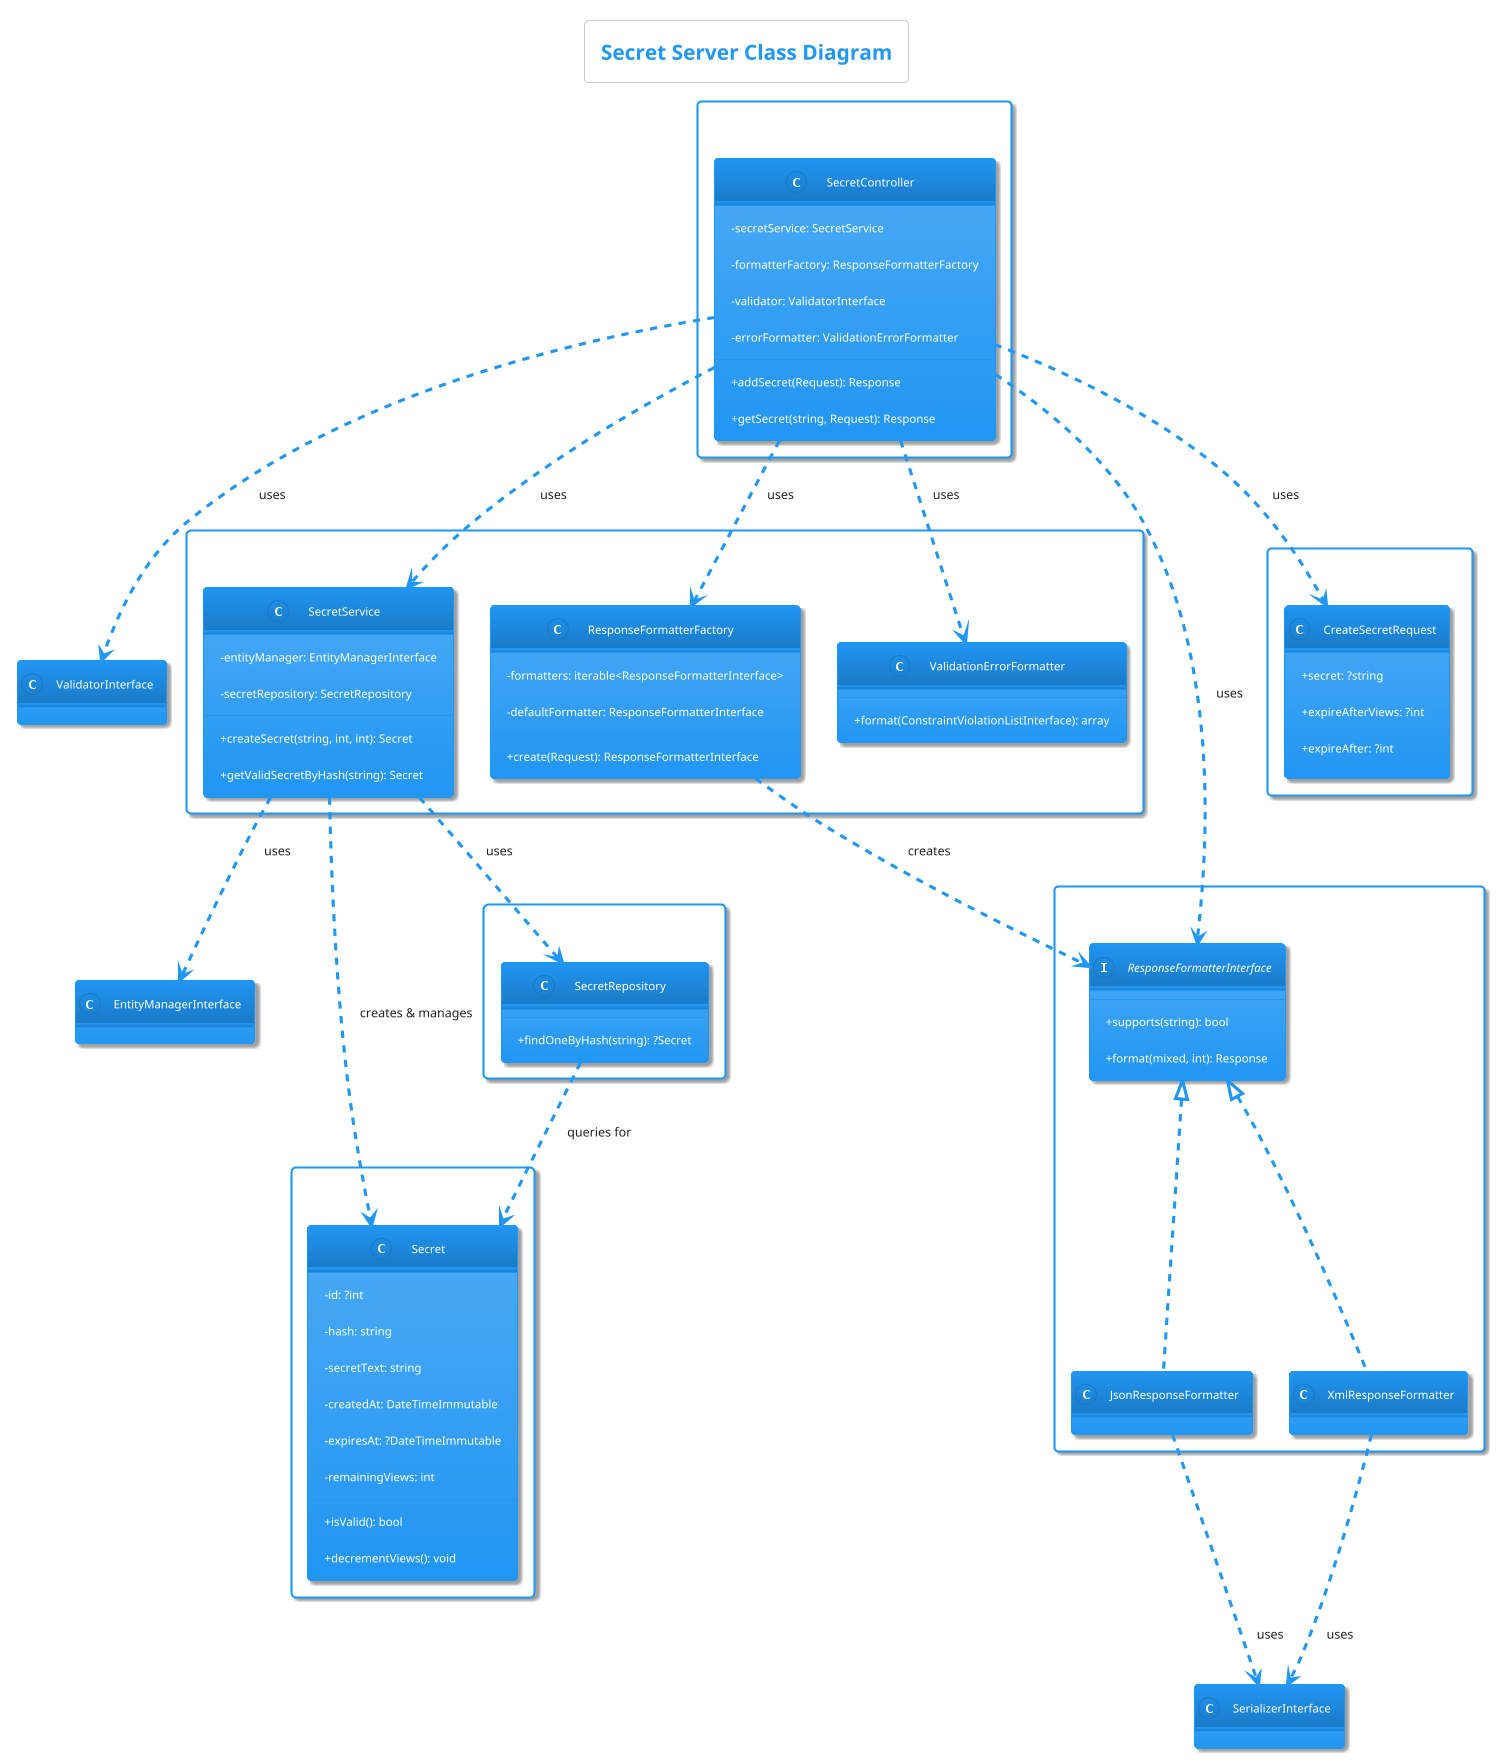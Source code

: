 @startuml
!theme materia

title Secret Server Class Diagram

skinparam classAttributeIconSize 0
skinparam packageStyle rect

package "Controller" {
    class SecretController {
        - secretService: SecretService
        - formatterFactory: ResponseFormatterFactory
        - validator: ValidatorInterface
        - errorFormatter: ValidationErrorFormatter
        + addSecret(Request): Response
        + getSecret(string, Request): Response
    }
}

package "Service" {
    class SecretService {
        - entityManager: EntityManagerInterface
        - secretRepository: SecretRepository
        + createSecret(string, int, int): Secret
        + getValidSecretByHash(string): Secret
    }

    class ResponseFormatterFactory {
        - formatters: iterable<ResponseFormatterInterface>
        - defaultFormatter: ResponseFormatterInterface
        + create(Request): ResponseFormatterInterface
    }

    class ValidationErrorFormatter {
        + format(ConstraintViolationListInterface): array
    }
}

package "DTO (Data Transfer Object)" {
    class CreateSecretRequest {
        + secret: ?string
        + expireAfterViews: ?int
        + expireAfter: ?int
    }
}

package "Entity" {
    class Secret {
        - id: ?int
        - hash: string
        - secretText: string
        - createdAt: DateTimeImmutable
        - expiresAt: ?DateTimeImmutable
        - remainingViews: int
        + isValid(): bool
        + decrementViews(): void
    }
}

package "Repository" {
    class SecretRepository {
        + findOneByHash(string): ?Secret
    }
}

package "Formatter (Strategy Pattern)" {
    interface ResponseFormatterInterface {
        + supports(string): bool
        + format(mixed, int): Response
    }

    class JsonResponseFormatter
    class XmlResponseFormatter
}

' --- Relationships ---

' Controller Dependencies
SecretController ..> SecretService : uses
SecretController ..> ResponseFormatterFactory : uses
SecretController ..> ValidationErrorFormatter : uses
SecretController ..> CreateSecretRequest : uses
SecretController ..> "ValidatorInterface" : uses

' Service Dependencies
SecretService ..> "EntityManagerInterface" : uses
SecretService ..> SecretRepository : uses
SecretService ..> Secret : creates & manages

' Repository Dependencies
SecretRepository ..> Secret : queries for

' Formatter Dependencies & Implementations
ResponseFormatterFactory ..> ResponseFormatterInterface : creates
SecretController ..> ResponseFormatterInterface : uses

JsonResponseFormatter .up.|> ResponseFormatterInterface
XmlResponseFormatter .up.|> ResponseFormatterInterface

JsonResponseFormatter ..> "SerializerInterface" : uses
XmlResponseFormatter ..> "SerializerInterface" : uses

@enduml
